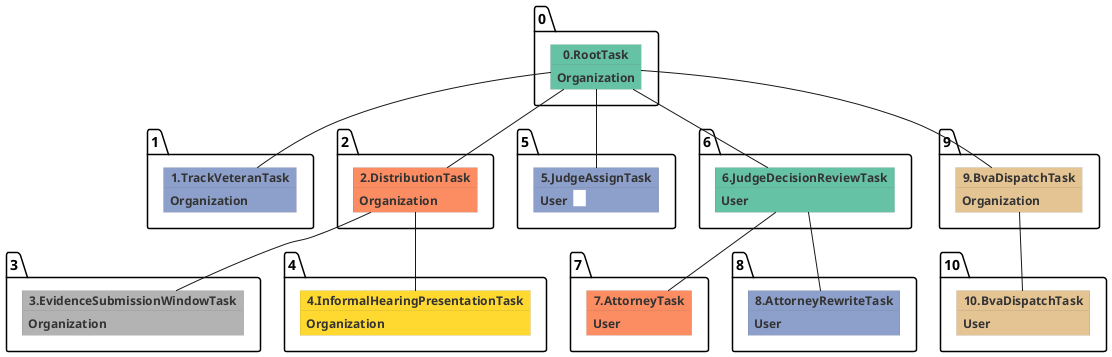 @startuml
skinparam {
  ObjectBorderColor #555
  ObjectBorderThickness 0
  ObjectFontStyle bold
  ObjectFontSize 14
  ObjectAttributeFontColor #333
  ObjectAttributeFontSize 12
}
  object 0.RootTask #66c2a5 {
Organization
}
  object 1.TrackVeteranTask #8da0cb {
Organization
}
  object 2.DistributionTask #fc8d62 {
Organization
}
  object 3.EvidenceSubmissionWindowTask #b3b3b3 {
Organization
}
  object 4.InformalHearingPresentationTask #ffd92f {
Organization
}
  object 5.JudgeAssignTask #8da0cb {
User  <back:white>    </back>
}
  object 6.JudgeDecisionReviewTask #66c2a5 {
User
}
  object 7.AttorneyTask #fc8d62 {
User
}
  object 8.AttorneyRewriteTask #8da0cb {
User
}
  object 9.BvaDispatchTask #e5c494 {
Organization
}
  object 10.BvaDispatchTask #e5c494 {
User
}
0.RootTask -- 1.TrackVeteranTask
0.RootTask -- 2.DistributionTask
2.DistributionTask -- 3.EvidenceSubmissionWindowTask
2.DistributionTask -- 4.InformalHearingPresentationTask
0.RootTask -- 5.JudgeAssignTask
0.RootTask -- 6.JudgeDecisionReviewTask
6.JudgeDecisionReviewTask -- 7.AttorneyTask
6.JudgeDecisionReviewTask -- 8.AttorneyRewriteTask
0.RootTask -- 9.BvaDispatchTask
9.BvaDispatchTask -- 10.BvaDispatchTask
@enduml

